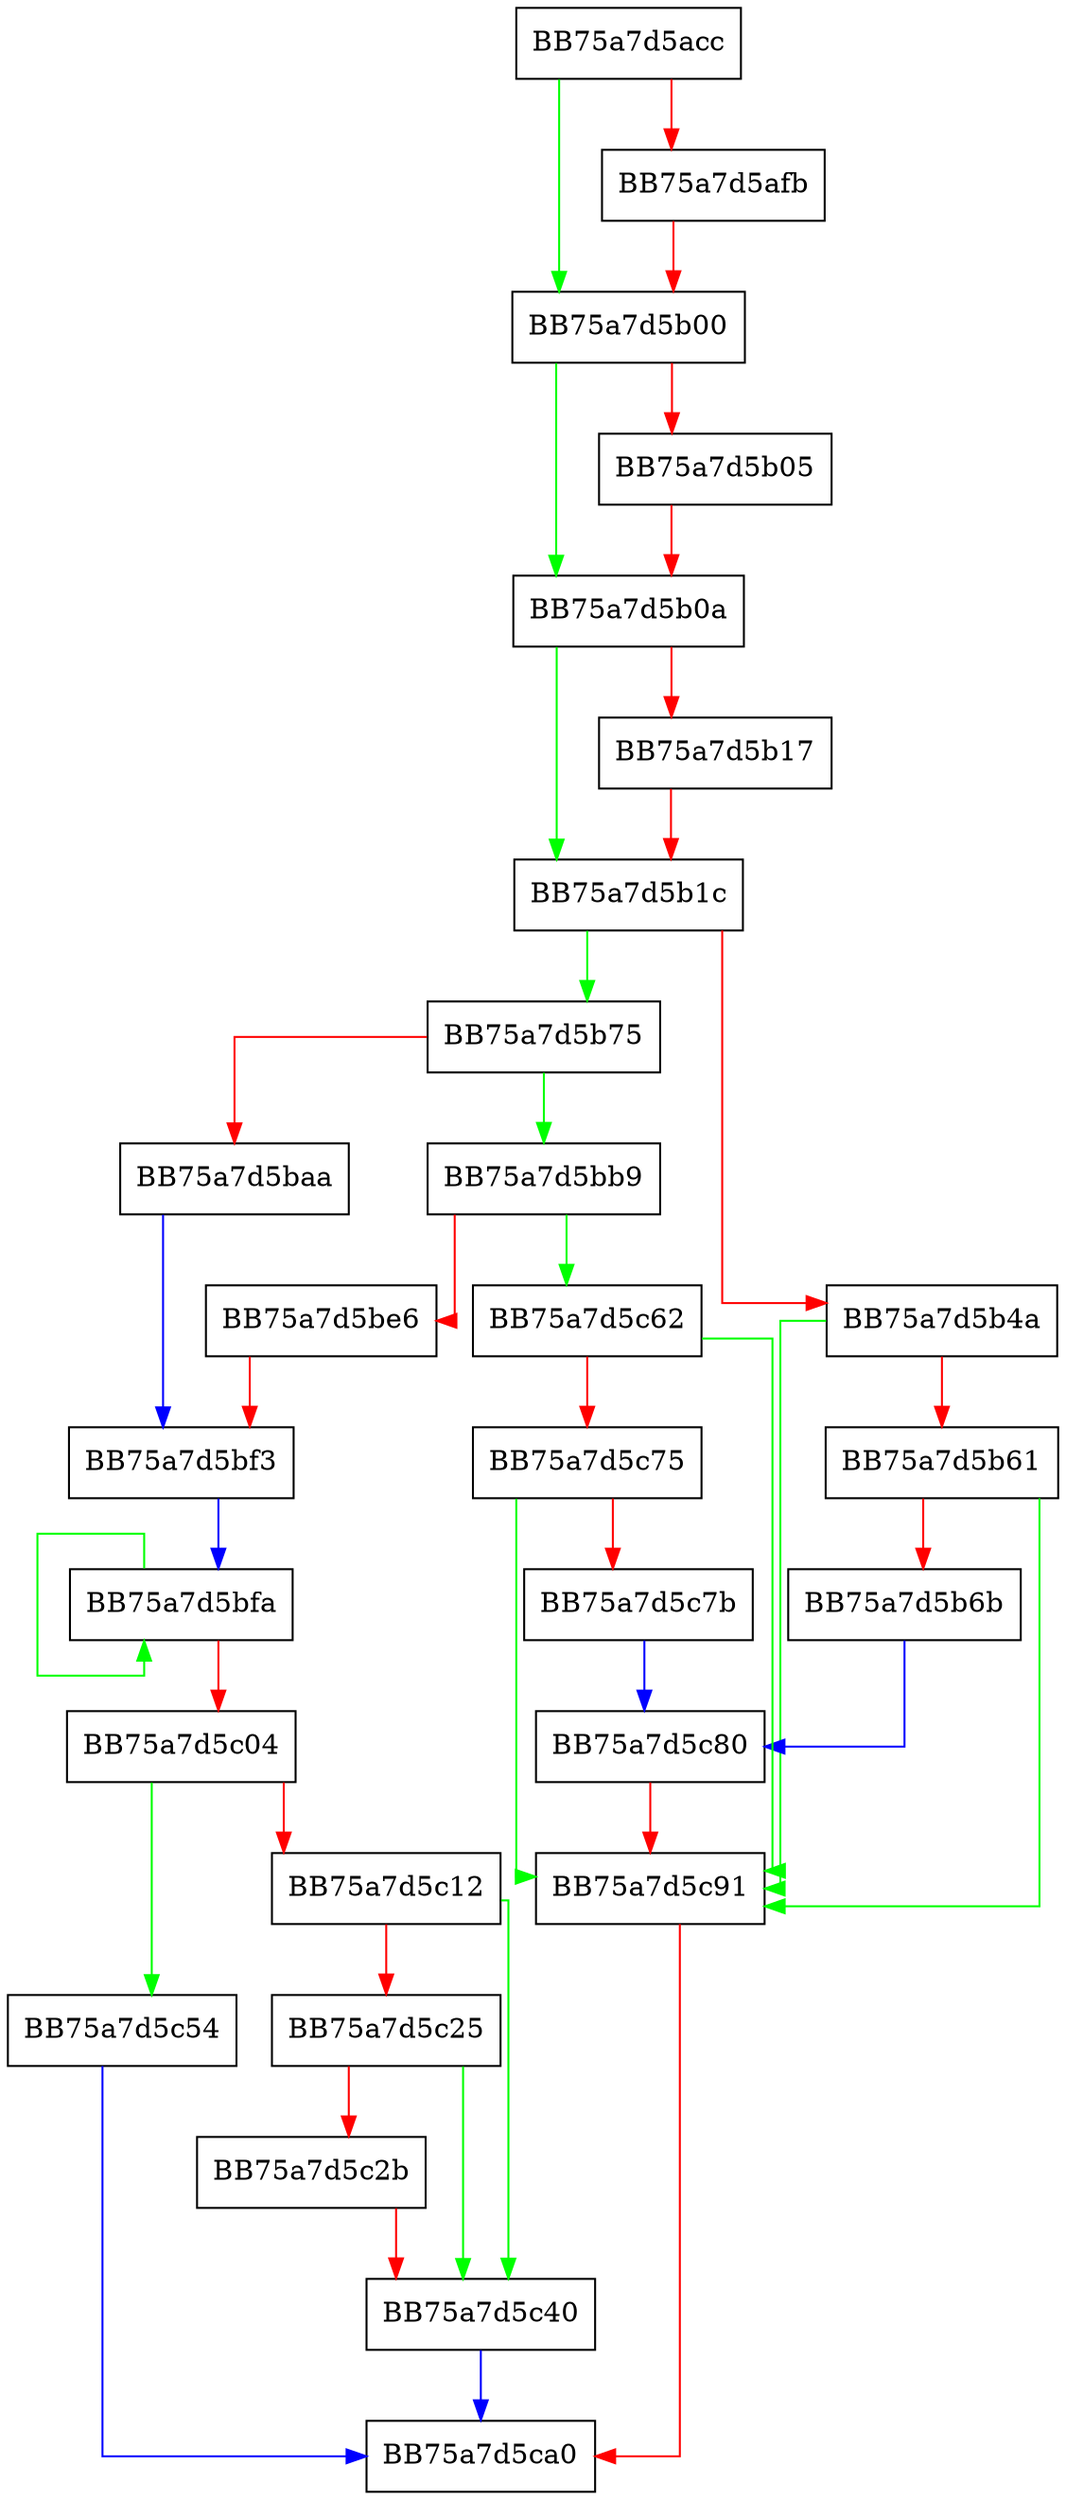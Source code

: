 digraph CallistoGetLoadedOfflineRegkey {
  node [shape="box"];
  graph [splines=ortho];
  BB75a7d5acc -> BB75a7d5b00 [color="green"];
  BB75a7d5acc -> BB75a7d5afb [color="red"];
  BB75a7d5afb -> BB75a7d5b00 [color="red"];
  BB75a7d5b00 -> BB75a7d5b0a [color="green"];
  BB75a7d5b00 -> BB75a7d5b05 [color="red"];
  BB75a7d5b05 -> BB75a7d5b0a [color="red"];
  BB75a7d5b0a -> BB75a7d5b1c [color="green"];
  BB75a7d5b0a -> BB75a7d5b17 [color="red"];
  BB75a7d5b17 -> BB75a7d5b1c [color="red"];
  BB75a7d5b1c -> BB75a7d5b75 [color="green"];
  BB75a7d5b1c -> BB75a7d5b4a [color="red"];
  BB75a7d5b4a -> BB75a7d5c91 [color="green"];
  BB75a7d5b4a -> BB75a7d5b61 [color="red"];
  BB75a7d5b61 -> BB75a7d5c91 [color="green"];
  BB75a7d5b61 -> BB75a7d5b6b [color="red"];
  BB75a7d5b6b -> BB75a7d5c80 [color="blue"];
  BB75a7d5b75 -> BB75a7d5bb9 [color="green"];
  BB75a7d5b75 -> BB75a7d5baa [color="red"];
  BB75a7d5baa -> BB75a7d5bf3 [color="blue"];
  BB75a7d5bb9 -> BB75a7d5c62 [color="green"];
  BB75a7d5bb9 -> BB75a7d5be6 [color="red"];
  BB75a7d5be6 -> BB75a7d5bf3 [color="red"];
  BB75a7d5bf3 -> BB75a7d5bfa [color="blue"];
  BB75a7d5bfa -> BB75a7d5bfa [color="green"];
  BB75a7d5bfa -> BB75a7d5c04 [color="red"];
  BB75a7d5c04 -> BB75a7d5c54 [color="green"];
  BB75a7d5c04 -> BB75a7d5c12 [color="red"];
  BB75a7d5c12 -> BB75a7d5c40 [color="green"];
  BB75a7d5c12 -> BB75a7d5c25 [color="red"];
  BB75a7d5c25 -> BB75a7d5c40 [color="green"];
  BB75a7d5c25 -> BB75a7d5c2b [color="red"];
  BB75a7d5c2b -> BB75a7d5c40 [color="red"];
  BB75a7d5c40 -> BB75a7d5ca0 [color="blue"];
  BB75a7d5c54 -> BB75a7d5ca0 [color="blue"];
  BB75a7d5c62 -> BB75a7d5c91 [color="green"];
  BB75a7d5c62 -> BB75a7d5c75 [color="red"];
  BB75a7d5c75 -> BB75a7d5c91 [color="green"];
  BB75a7d5c75 -> BB75a7d5c7b [color="red"];
  BB75a7d5c7b -> BB75a7d5c80 [color="blue"];
  BB75a7d5c80 -> BB75a7d5c91 [color="red"];
  BB75a7d5c91 -> BB75a7d5ca0 [color="red"];
}